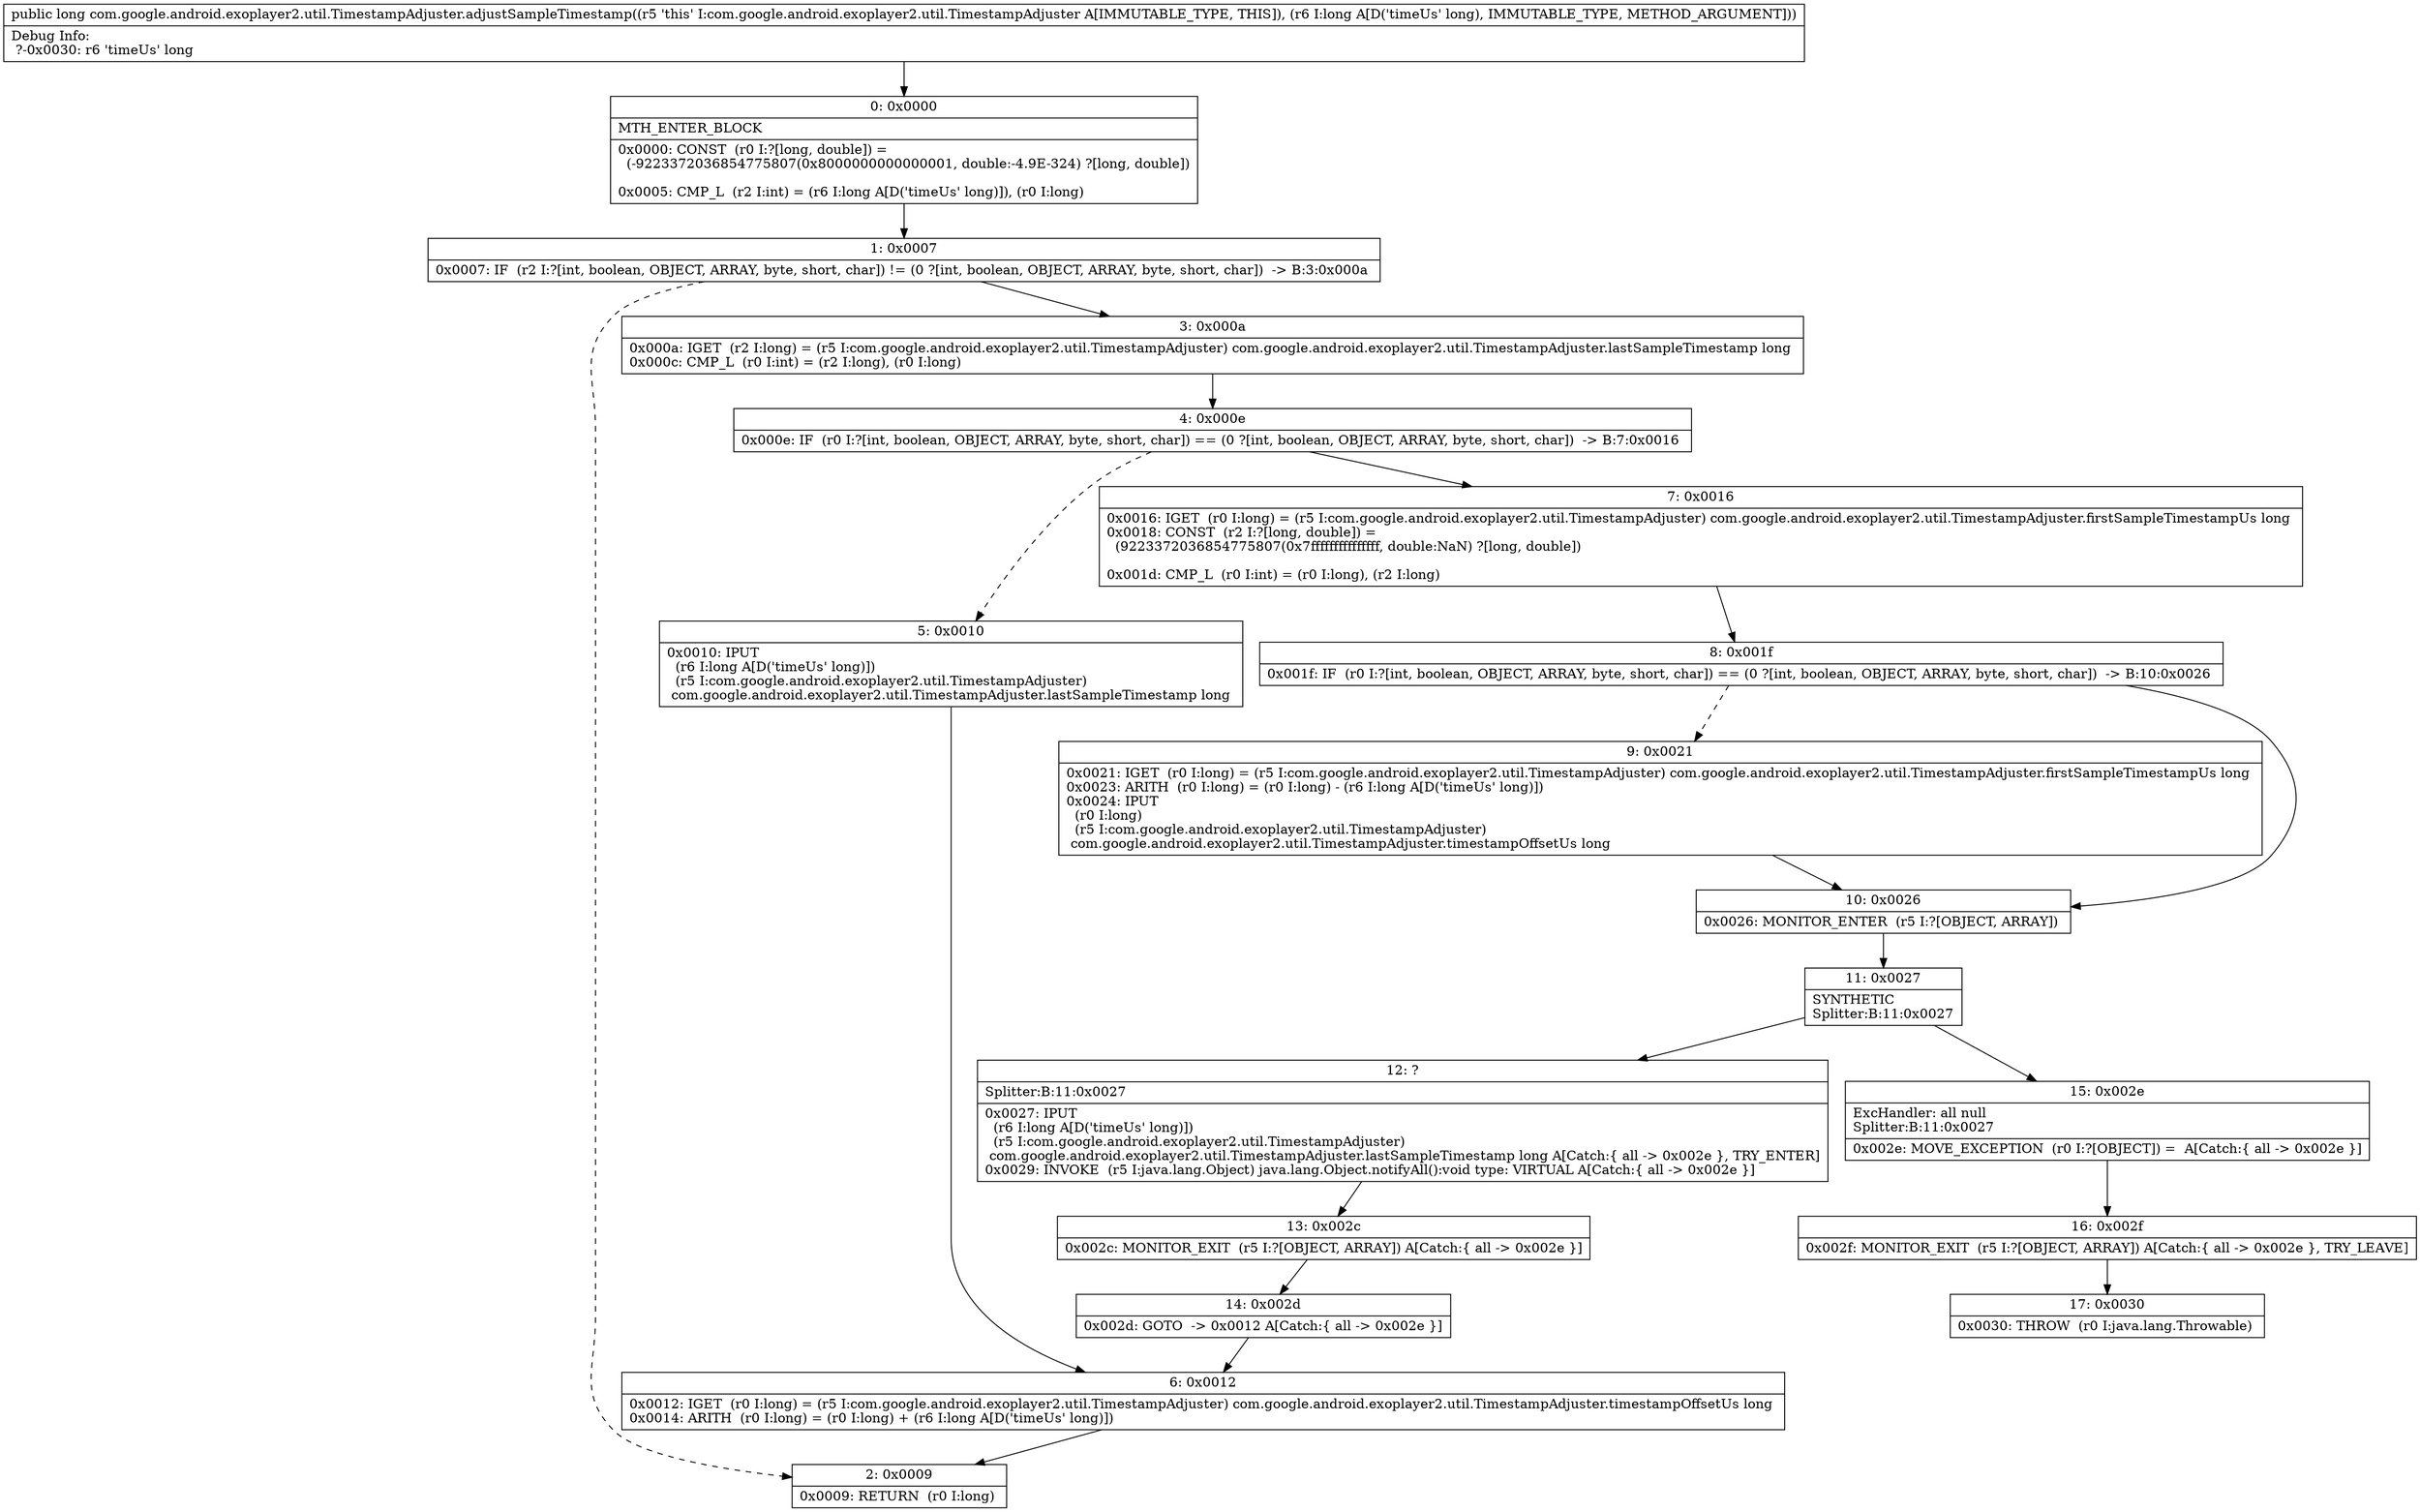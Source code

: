 digraph "CFG forcom.google.android.exoplayer2.util.TimestampAdjuster.adjustSampleTimestamp(J)J" {
Node_0 [shape=record,label="{0\:\ 0x0000|MTH_ENTER_BLOCK\l|0x0000: CONST  (r0 I:?[long, double]) = \l  (\-9223372036854775807(0x8000000000000001, double:\-4.9E\-324) ?[long, double])\l \l0x0005: CMP_L  (r2 I:int) = (r6 I:long A[D('timeUs' long)]), (r0 I:long) \l}"];
Node_1 [shape=record,label="{1\:\ 0x0007|0x0007: IF  (r2 I:?[int, boolean, OBJECT, ARRAY, byte, short, char]) != (0 ?[int, boolean, OBJECT, ARRAY, byte, short, char])  \-\> B:3:0x000a \l}"];
Node_2 [shape=record,label="{2\:\ 0x0009|0x0009: RETURN  (r0 I:long) \l}"];
Node_3 [shape=record,label="{3\:\ 0x000a|0x000a: IGET  (r2 I:long) = (r5 I:com.google.android.exoplayer2.util.TimestampAdjuster) com.google.android.exoplayer2.util.TimestampAdjuster.lastSampleTimestamp long \l0x000c: CMP_L  (r0 I:int) = (r2 I:long), (r0 I:long) \l}"];
Node_4 [shape=record,label="{4\:\ 0x000e|0x000e: IF  (r0 I:?[int, boolean, OBJECT, ARRAY, byte, short, char]) == (0 ?[int, boolean, OBJECT, ARRAY, byte, short, char])  \-\> B:7:0x0016 \l}"];
Node_5 [shape=record,label="{5\:\ 0x0010|0x0010: IPUT  \l  (r6 I:long A[D('timeUs' long)])\l  (r5 I:com.google.android.exoplayer2.util.TimestampAdjuster)\l com.google.android.exoplayer2.util.TimestampAdjuster.lastSampleTimestamp long \l}"];
Node_6 [shape=record,label="{6\:\ 0x0012|0x0012: IGET  (r0 I:long) = (r5 I:com.google.android.exoplayer2.util.TimestampAdjuster) com.google.android.exoplayer2.util.TimestampAdjuster.timestampOffsetUs long \l0x0014: ARITH  (r0 I:long) = (r0 I:long) + (r6 I:long A[D('timeUs' long)]) \l}"];
Node_7 [shape=record,label="{7\:\ 0x0016|0x0016: IGET  (r0 I:long) = (r5 I:com.google.android.exoplayer2.util.TimestampAdjuster) com.google.android.exoplayer2.util.TimestampAdjuster.firstSampleTimestampUs long \l0x0018: CONST  (r2 I:?[long, double]) = \l  (9223372036854775807(0x7fffffffffffffff, double:NaN) ?[long, double])\l \l0x001d: CMP_L  (r0 I:int) = (r0 I:long), (r2 I:long) \l}"];
Node_8 [shape=record,label="{8\:\ 0x001f|0x001f: IF  (r0 I:?[int, boolean, OBJECT, ARRAY, byte, short, char]) == (0 ?[int, boolean, OBJECT, ARRAY, byte, short, char])  \-\> B:10:0x0026 \l}"];
Node_9 [shape=record,label="{9\:\ 0x0021|0x0021: IGET  (r0 I:long) = (r5 I:com.google.android.exoplayer2.util.TimestampAdjuster) com.google.android.exoplayer2.util.TimestampAdjuster.firstSampleTimestampUs long \l0x0023: ARITH  (r0 I:long) = (r0 I:long) \- (r6 I:long A[D('timeUs' long)]) \l0x0024: IPUT  \l  (r0 I:long)\l  (r5 I:com.google.android.exoplayer2.util.TimestampAdjuster)\l com.google.android.exoplayer2.util.TimestampAdjuster.timestampOffsetUs long \l}"];
Node_10 [shape=record,label="{10\:\ 0x0026|0x0026: MONITOR_ENTER  (r5 I:?[OBJECT, ARRAY]) \l}"];
Node_11 [shape=record,label="{11\:\ 0x0027|SYNTHETIC\lSplitter:B:11:0x0027\l}"];
Node_12 [shape=record,label="{12\:\ ?|Splitter:B:11:0x0027\l|0x0027: IPUT  \l  (r6 I:long A[D('timeUs' long)])\l  (r5 I:com.google.android.exoplayer2.util.TimestampAdjuster)\l com.google.android.exoplayer2.util.TimestampAdjuster.lastSampleTimestamp long A[Catch:\{ all \-\> 0x002e \}, TRY_ENTER]\l0x0029: INVOKE  (r5 I:java.lang.Object) java.lang.Object.notifyAll():void type: VIRTUAL A[Catch:\{ all \-\> 0x002e \}]\l}"];
Node_13 [shape=record,label="{13\:\ 0x002c|0x002c: MONITOR_EXIT  (r5 I:?[OBJECT, ARRAY]) A[Catch:\{ all \-\> 0x002e \}]\l}"];
Node_14 [shape=record,label="{14\:\ 0x002d|0x002d: GOTO  \-\> 0x0012 A[Catch:\{ all \-\> 0x002e \}]\l}"];
Node_15 [shape=record,label="{15\:\ 0x002e|ExcHandler: all null\lSplitter:B:11:0x0027\l|0x002e: MOVE_EXCEPTION  (r0 I:?[OBJECT]) =  A[Catch:\{ all \-\> 0x002e \}]\l}"];
Node_16 [shape=record,label="{16\:\ 0x002f|0x002f: MONITOR_EXIT  (r5 I:?[OBJECT, ARRAY]) A[Catch:\{ all \-\> 0x002e \}, TRY_LEAVE]\l}"];
Node_17 [shape=record,label="{17\:\ 0x0030|0x0030: THROW  (r0 I:java.lang.Throwable) \l}"];
MethodNode[shape=record,label="{public long com.google.android.exoplayer2.util.TimestampAdjuster.adjustSampleTimestamp((r5 'this' I:com.google.android.exoplayer2.util.TimestampAdjuster A[IMMUTABLE_TYPE, THIS]), (r6 I:long A[D('timeUs' long), IMMUTABLE_TYPE, METHOD_ARGUMENT]))  | Debug Info:\l  ?\-0x0030: r6 'timeUs' long\l}"];
MethodNode -> Node_0;
Node_0 -> Node_1;
Node_1 -> Node_2[style=dashed];
Node_1 -> Node_3;
Node_3 -> Node_4;
Node_4 -> Node_5[style=dashed];
Node_4 -> Node_7;
Node_5 -> Node_6;
Node_6 -> Node_2;
Node_7 -> Node_8;
Node_8 -> Node_9[style=dashed];
Node_8 -> Node_10;
Node_9 -> Node_10;
Node_10 -> Node_11;
Node_11 -> Node_12;
Node_11 -> Node_15;
Node_12 -> Node_13;
Node_13 -> Node_14;
Node_14 -> Node_6;
Node_15 -> Node_16;
Node_16 -> Node_17;
}

